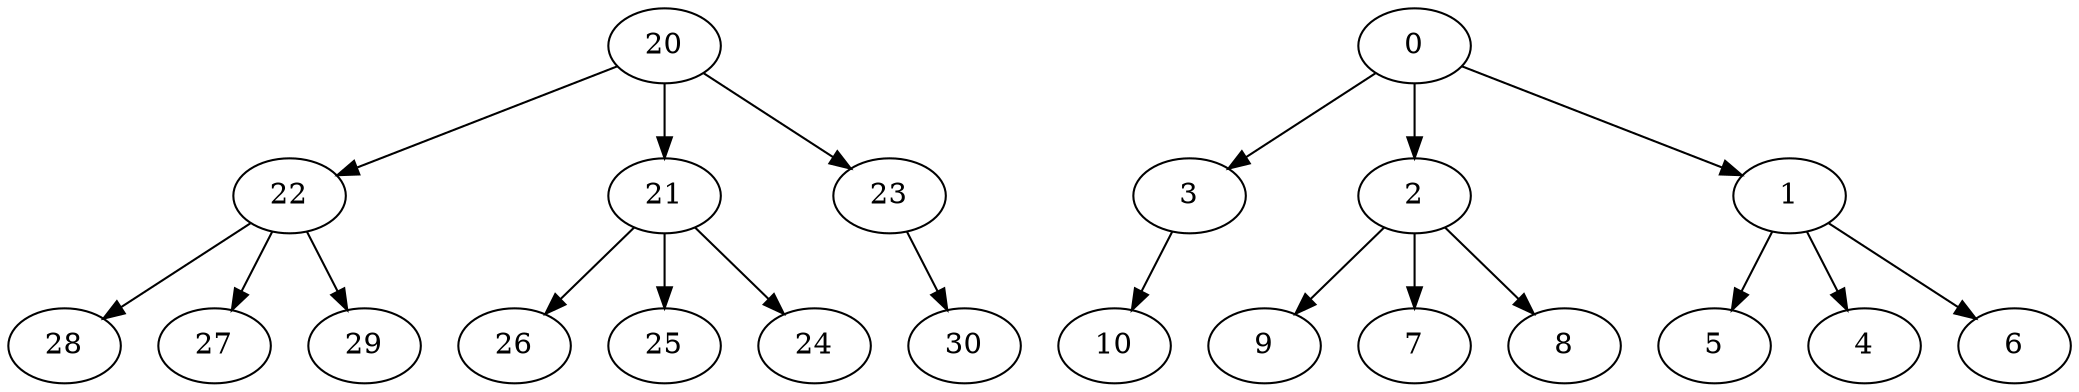digraph "outputGraph" {
		22	[Weight=90, Start=107, Processor=1]
		20 -> 22   [Weight = 7];
		26	[Weight=100, Start=197, Processor=1]
		21 -> 26   [Weight = 5];
		28	[Weight=50, Start=297, Processor=1]
		22 -> 28   [Weight = 3];
		10	[Weight=20, Start=347, Processor=1]
		3 -> 10   [Weight = 4];
		2	[Weight=90, Start=57, Processor=2]
		0 -> 2   [Weight = 7];
		23	[Weight=100, Start=147, Processor=2]
		20 -> 23   [Weight = 4];
		27	[Weight=80, Start=247, Processor=2]
		22 -> 27   [Weight = 5];
		5	[Weight=20, Start=327, Processor=2]
		1 -> 5   [Weight = 7];
		9	[Weight=20, Start=347, Processor=2]
		2 -> 9   [Weight = 10];
		30	[Weight=20, Start=367, Processor=2]
		23 -> 30   [Weight = 4];
		1	[Weight=70, Start=59, Processor=3]
		0 -> 1   [Weight = 9];
		3	[Weight=100, Start=129, Processor=3]
		0 -> 3   [Weight = 4];
		7	[Weight=80, Start=229, Processor=3]
		2 -> 7   [Weight = 5];
		4	[Weight=40, Start=309, Processor=3]
		1 -> 4   [Weight = 10];
		25	[Weight=20, Start=349, Processor=3]
		21 -> 25   [Weight = 7];
		0	[Weight=50, Start=0, Processor=4]
		20	[Weight=50, Start=50, Processor=4]
		21	[Weight=70, Start=100, Processor=4]
		20 -> 21   [Weight = 9];
		6	[Weight=100, Start=170, Processor=4]
		1 -> 6   [Weight = 5];
		8	[Weight=50, Start=270, Processor=4]
		2 -> 8   [Weight = 3];
		24	[Weight=40, Start=320, Processor=4]
		21 -> 24   [Weight = 10];
		29	[Weight=20, Start=360, Processor=4]
		22 -> 29   [Weight = 10];
}